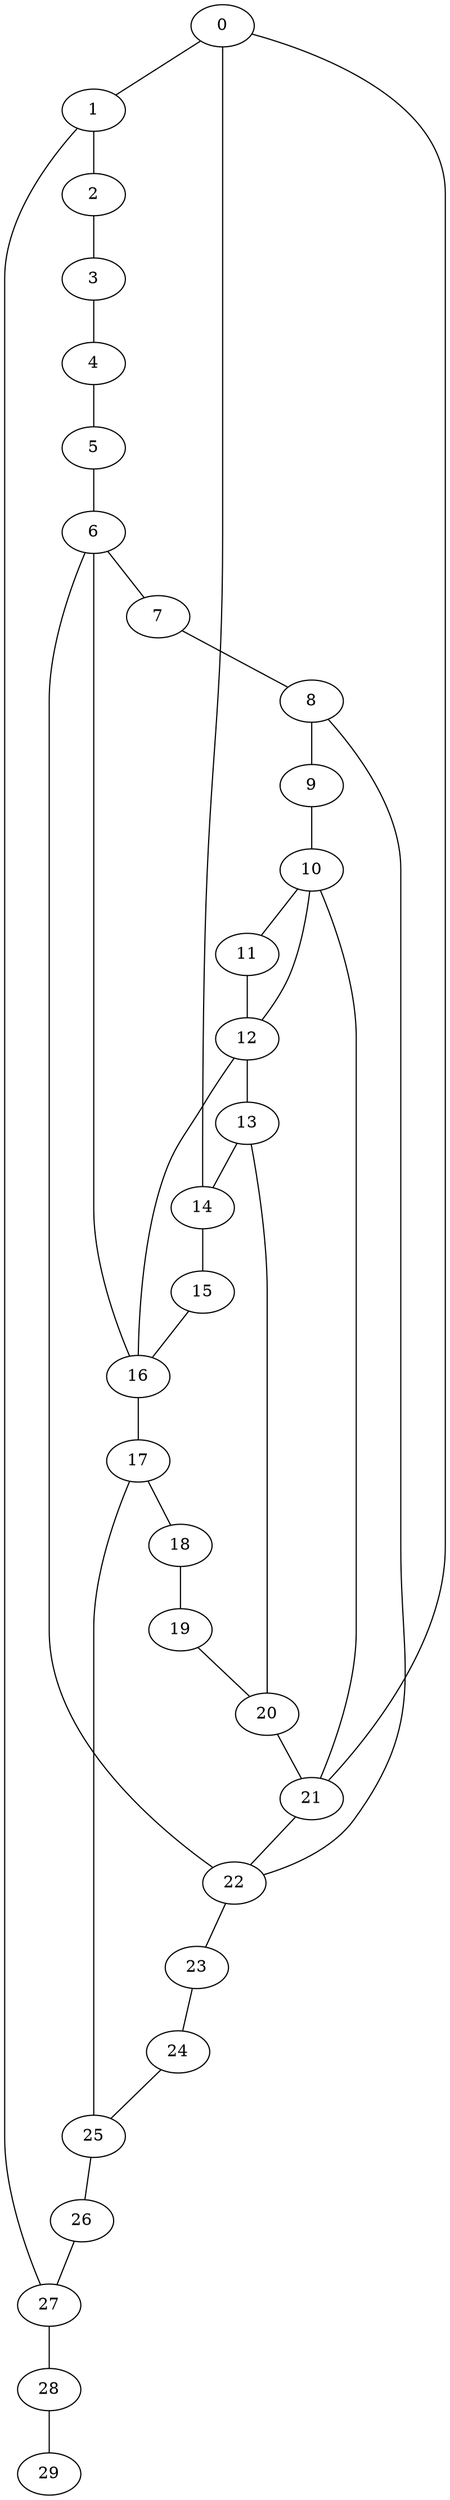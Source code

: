 graph G {
  "0";
  "1";
  "2";
  "3";
  "4";
  "5";
  "6";
  "7";
  "8";
  "9";
  "10";
  "11";
  "12";
  "13";
  "14";
  "15";
  "16";
  "17";
  "18";
  "19";
  "20";
  "21";
  "22";
  "23";
  "24";
  "25";
  "26";
  "27";
  "28";
  "29";
    "3" -- "4";
    "26" -- "27";
    "12" -- "16";
    "12" -- "13";
    "21" -- "22";
    "22" -- "23";
    "8" -- "9";
    "17" -- "18";
    "0" -- "14";
    "10" -- "12";
    "27" -- "28";
    "25" -- "26";
    "13" -- "14";
    "10" -- "21";
    "20" -- "13";
    "18" -- "19";
    "1" -- "27";
    "4" -- "5";
    "5" -- "6";
    "14" -- "15";
    "23" -- "24";
    "0" -- "1";
    "9" -- "10";
    "1" -- "2";
    "10" -- "11";
    "19" -- "20";
    "28" -- "29";
    "6" -- "7";
    "15" -- "16";
    "24" -- "25";
    "6" -- "16";
    "6" -- "22";
    "20" -- "21";
    "2" -- "3";
    "11" -- "12";
    "17" -- "25";
    "8" -- "22";
    "7" -- "8";
    "21" -- "0";
    "16" -- "17";
}
